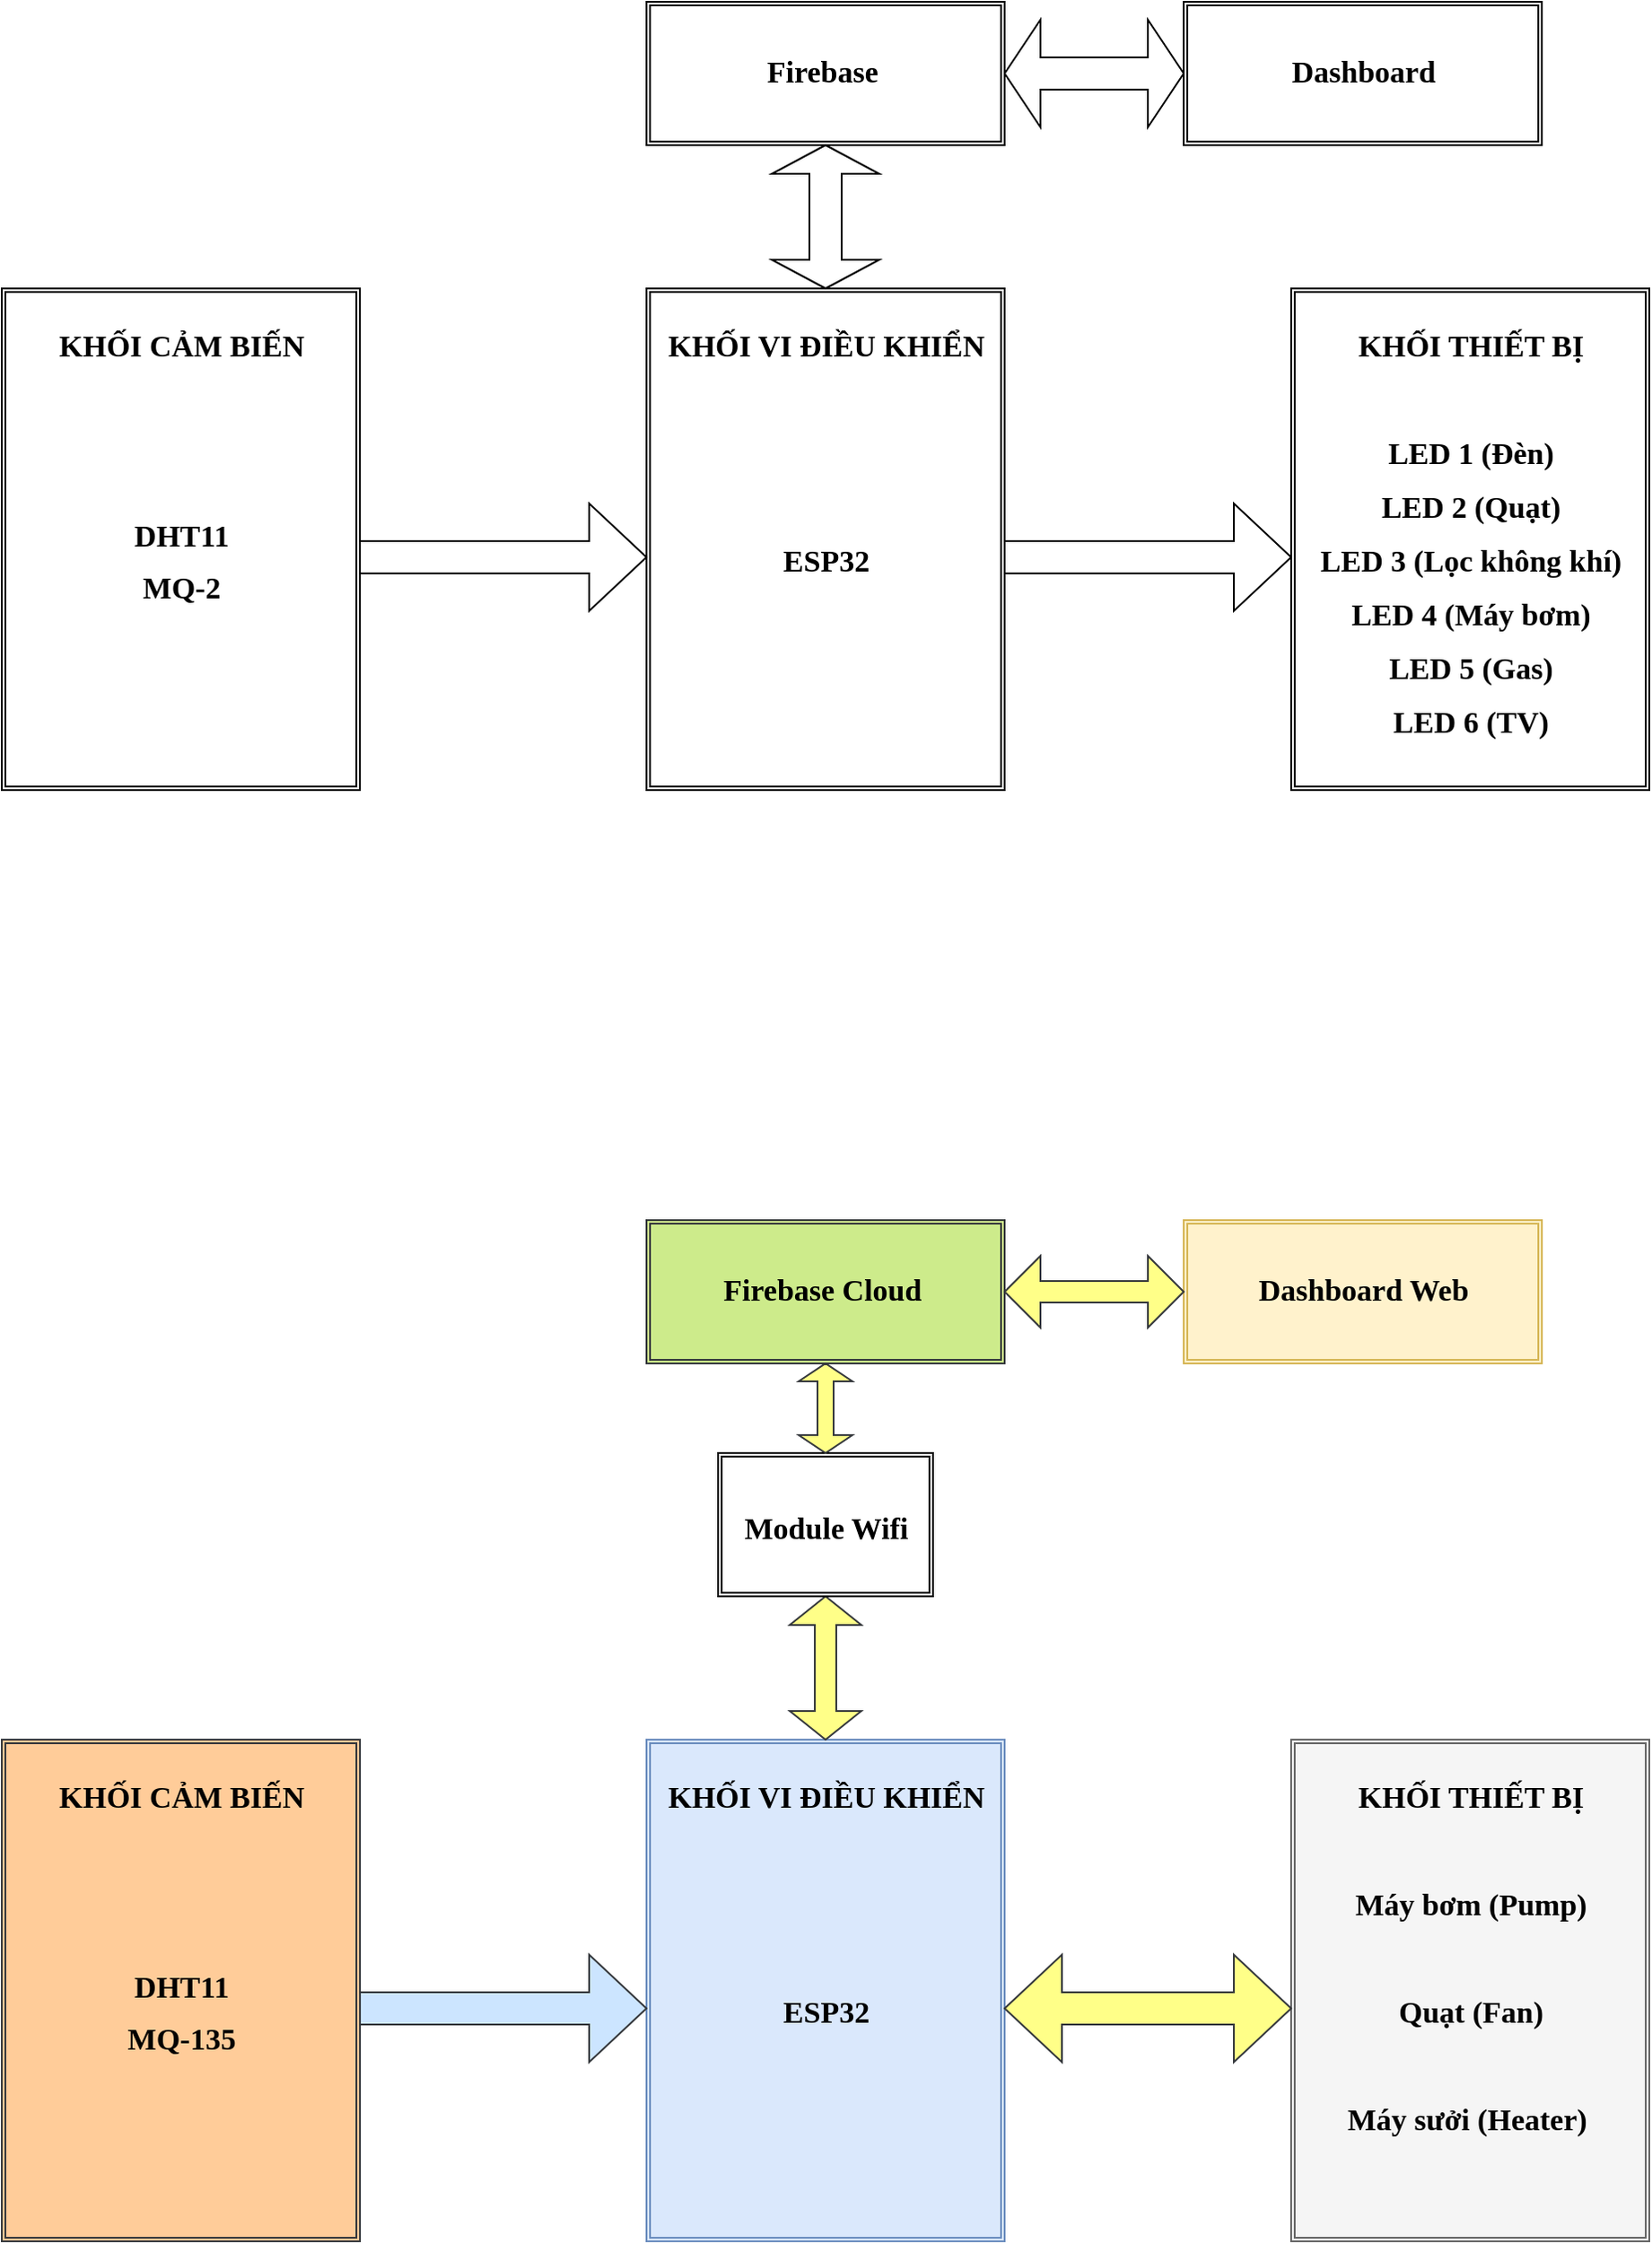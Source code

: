 <mxfile version="24.1.0" type="device">
  <diagram name="Trang-1" id="Dtj0XGkErO1E7HZldPVw">
    <mxGraphModel dx="1105" dy="654" grid="1" gridSize="10" guides="1" tooltips="1" connect="1" arrows="1" fold="1" page="1" pageScale="1" pageWidth="1600" pageHeight="900" math="0" shadow="0">
      <root>
        <mxCell id="0" />
        <mxCell id="1" parent="0" />
        <mxCell id="pHAm6_JXvGiYdU6Yx38u-1" value="&lt;div style=&quot;font-size: 16px;&quot;&gt;&lt;br&gt;&lt;/div&gt;" style="shape=ext;double=1;rounded=0;whiteSpace=wrap;html=1;" parent="1" vertex="1">
          <mxGeometry x="560" y="400" width="200" height="280" as="geometry" />
        </mxCell>
        <mxCell id="pHAm6_JXvGiYdU6Yx38u-3" value="" style="shape=ext;double=1;rounded=0;whiteSpace=wrap;html=1;" parent="1" vertex="1">
          <mxGeometry x="200" y="400" width="200" height="280" as="geometry" />
        </mxCell>
        <mxCell id="pHAm6_JXvGiYdU6Yx38u-4" value="&lt;font style=&quot;font-size: 17px;&quot; face=&quot;Times New Roman&quot;&gt;KHỐI CẢM BIẾN&lt;/font&gt;" style="text;strokeColor=none;fillColor=none;html=1;fontSize=24;fontStyle=1;verticalAlign=middle;align=center;" parent="1" vertex="1">
          <mxGeometry x="225" y="410" width="150" height="40" as="geometry" />
        </mxCell>
        <mxCell id="pHAm6_JXvGiYdU6Yx38u-5" value="&lt;font style=&quot;font-size: 17px;&quot; face=&quot;Times New Roman&quot;&gt;KHỐI VI ĐIỀU KHIỂN&lt;/font&gt;" style="text;strokeColor=none;fillColor=none;html=1;fontSize=24;fontStyle=1;verticalAlign=middle;align=center;" parent="1" vertex="1">
          <mxGeometry x="572.5" y="410" width="175" height="40" as="geometry" />
        </mxCell>
        <mxCell id="pHAm6_JXvGiYdU6Yx38u-6" value="&lt;font style=&quot;font-size: 17px;&quot; face=&quot;Times New Roman&quot;&gt;DHT11&lt;/font&gt;&lt;div&gt;&lt;font style=&quot;font-size: 17px;&quot; face=&quot;Times New Roman&quot;&gt;MQ-2&lt;/font&gt;&lt;/div&gt;" style="text;strokeColor=none;fillColor=none;html=1;fontSize=24;fontStyle=1;verticalAlign=middle;align=center;" parent="1" vertex="1">
          <mxGeometry x="225" y="520" width="150" height="60" as="geometry" />
        </mxCell>
        <mxCell id="pHAm6_JXvGiYdU6Yx38u-7" value="&lt;font face=&quot;Times New Roman&quot;&gt;&lt;span style=&quot;font-size: 17px;&quot;&gt;ESP32&lt;/span&gt;&lt;/font&gt;" style="text;strokeColor=none;fillColor=none;html=1;fontSize=24;fontStyle=1;verticalAlign=middle;align=center;" parent="1" vertex="1">
          <mxGeometry x="585" y="520" width="150" height="60" as="geometry" />
        </mxCell>
        <mxCell id="pHAm6_JXvGiYdU6Yx38u-8" value="" style="shape=singleArrow;whiteSpace=wrap;html=1;" parent="1" vertex="1">
          <mxGeometry x="400" y="520" width="160" height="60" as="geometry" />
        </mxCell>
        <mxCell id="g_E2S4J-VVxHQSNIvMPv-1" value="" style="shape=ext;double=1;rounded=0;whiteSpace=wrap;html=1;" parent="1" vertex="1">
          <mxGeometry x="560" y="240" width="200" height="80" as="geometry" />
        </mxCell>
        <mxCell id="g_E2S4J-VVxHQSNIvMPv-2" value="&lt;div style=&quot;font-size: 17px;&quot;&gt;&lt;font face=&quot;Times New Roman&quot;&gt;Firebase&amp;nbsp;&lt;/font&gt;&lt;/div&gt;" style="text;strokeColor=none;fillColor=none;html=1;fontSize=24;fontStyle=1;verticalAlign=middle;align=center;" parent="1" vertex="1">
          <mxGeometry x="590" y="260" width="140" height="40" as="geometry" />
        </mxCell>
        <mxCell id="g_E2S4J-VVxHQSNIvMPv-3" value="" style="shape=doubleArrow;whiteSpace=wrap;html=1;direction=south;" parent="1" vertex="1">
          <mxGeometry x="630" y="320" width="60" height="80" as="geometry" />
        </mxCell>
        <mxCell id="g_E2S4J-VVxHQSNIvMPv-4" value="" style="shape=ext;double=1;rounded=0;whiteSpace=wrap;html=1;" parent="1" vertex="1">
          <mxGeometry x="860" y="240" width="200" height="80" as="geometry" />
        </mxCell>
        <mxCell id="g_E2S4J-VVxHQSNIvMPv-5" value="&lt;div style=&quot;font-size: 17px;&quot;&gt;&lt;font face=&quot;Times New Roman&quot;&gt;Dashboard&lt;/font&gt;&lt;/div&gt;" style="text;strokeColor=none;fillColor=none;html=1;fontSize=24;fontStyle=1;verticalAlign=middle;align=center;" parent="1" vertex="1">
          <mxGeometry x="890" y="260" width="140" height="40" as="geometry" />
        </mxCell>
        <mxCell id="g_E2S4J-VVxHQSNIvMPv-6" value="&lt;div style=&quot;font-size: 16px;&quot;&gt;&lt;br&gt;&lt;/div&gt;" style="shape=ext;double=1;rounded=0;whiteSpace=wrap;html=1;" parent="1" vertex="1">
          <mxGeometry x="920" y="400" width="200" height="280" as="geometry" />
        </mxCell>
        <mxCell id="g_E2S4J-VVxHQSNIvMPv-7" value="&lt;font style=&quot;font-size: 17px;&quot; face=&quot;Times New Roman&quot;&gt;KHỐI THIẾT BỊ&lt;/font&gt;" style="text;strokeColor=none;fillColor=none;html=1;fontSize=24;fontStyle=1;verticalAlign=middle;align=center;" parent="1" vertex="1">
          <mxGeometry x="932.5" y="410" width="175" height="40" as="geometry" />
        </mxCell>
        <mxCell id="g_E2S4J-VVxHQSNIvMPv-8" value="&lt;div&gt;&lt;font style=&quot;font-size: 17px;&quot; face=&quot;Times New Roman&quot;&gt;LED 1 (Đèn)&lt;/font&gt;&lt;/div&gt;" style="text;strokeColor=none;fillColor=none;html=1;fontSize=24;fontStyle=1;verticalAlign=middle;align=center;" parent="1" vertex="1">
          <mxGeometry x="945" y="460" width="150" height="60" as="geometry" />
        </mxCell>
        <mxCell id="g_E2S4J-VVxHQSNIvMPv-9" value="" style="shape=singleArrow;whiteSpace=wrap;html=1;" parent="1" vertex="1">
          <mxGeometry x="760" y="520" width="160" height="60" as="geometry" />
        </mxCell>
        <mxCell id="g_E2S4J-VVxHQSNIvMPv-10" value="" style="shape=doubleArrow;whiteSpace=wrap;html=1;" parent="1" vertex="1">
          <mxGeometry x="760" y="250" width="100" height="60" as="geometry" />
        </mxCell>
        <mxCell id="g_E2S4J-VVxHQSNIvMPv-11" value="&lt;div&gt;&lt;font style=&quot;font-size: 17px;&quot; face=&quot;Times New Roman&quot;&gt;LED 2 (Quạt)&lt;/font&gt;&lt;/div&gt;" style="text;strokeColor=none;fillColor=none;html=1;fontSize=24;fontStyle=1;verticalAlign=middle;align=center;" parent="1" vertex="1">
          <mxGeometry x="945" y="490" width="150" height="60" as="geometry" />
        </mxCell>
        <mxCell id="g_E2S4J-VVxHQSNIvMPv-12" value="&lt;div&gt;&lt;font style=&quot;font-size: 17px;&quot; face=&quot;Times New Roman&quot;&gt;LED 3 (Lọc không khí)&lt;/font&gt;&lt;/div&gt;" style="text;strokeColor=none;fillColor=none;html=1;fontSize=24;fontStyle=1;verticalAlign=middle;align=center;" parent="1" vertex="1">
          <mxGeometry x="945" y="520" width="150" height="60" as="geometry" />
        </mxCell>
        <mxCell id="g_E2S4J-VVxHQSNIvMPv-13" value="&lt;div&gt;&lt;font style=&quot;font-size: 17px;&quot; face=&quot;Times New Roman&quot;&gt;LED 5 (Gas)&lt;/font&gt;&lt;/div&gt;" style="text;strokeColor=none;fillColor=none;html=1;fontSize=24;fontStyle=1;verticalAlign=middle;align=center;" parent="1" vertex="1">
          <mxGeometry x="945" y="580" width="150" height="60" as="geometry" />
        </mxCell>
        <mxCell id="g_E2S4J-VVxHQSNIvMPv-14" value="&lt;div&gt;&lt;font style=&quot;font-size: 17px;&quot; face=&quot;Times New Roman&quot;&gt;LED 4 (Máy bơm)&lt;/font&gt;&lt;/div&gt;" style="text;strokeColor=none;fillColor=none;html=1;fontSize=24;fontStyle=1;verticalAlign=middle;align=center;" parent="1" vertex="1">
          <mxGeometry x="945" y="550" width="150" height="60" as="geometry" />
        </mxCell>
        <mxCell id="g_E2S4J-VVxHQSNIvMPv-15" value="&lt;div&gt;&lt;font style=&quot;font-size: 17px;&quot; face=&quot;Times New Roman&quot;&gt;LED 6 (TV)&lt;/font&gt;&lt;/div&gt;" style="text;strokeColor=none;fillColor=none;html=1;fontSize=24;fontStyle=1;verticalAlign=middle;align=center;" parent="1" vertex="1">
          <mxGeometry x="945" y="610" width="150" height="60" as="geometry" />
        </mxCell>
        <mxCell id="g_E2S4J-VVxHQSNIvMPv-16" value="&lt;div style=&quot;font-size: 16px;&quot;&gt;&lt;br&gt;&lt;/div&gt;" style="shape=ext;double=1;rounded=0;whiteSpace=wrap;html=1;fillColor=#dae8fc;strokeColor=#6c8ebf;" parent="1" vertex="1">
          <mxGeometry x="560" y="1210" width="200" height="280" as="geometry" />
        </mxCell>
        <mxCell id="g_E2S4J-VVxHQSNIvMPv-17" value="" style="shape=ext;double=1;rounded=0;whiteSpace=wrap;html=1;fillColor=#ffcc99;strokeColor=#36393d;" parent="1" vertex="1">
          <mxGeometry x="200" y="1210" width="200" height="280" as="geometry" />
        </mxCell>
        <mxCell id="g_E2S4J-VVxHQSNIvMPv-18" value="&lt;font style=&quot;font-size: 17px;&quot; face=&quot;Times New Roman&quot;&gt;KHỐI CẢM BIẾN&lt;/font&gt;" style="text;strokeColor=none;fillColor=none;html=1;fontSize=24;fontStyle=1;verticalAlign=middle;align=center;" parent="1" vertex="1">
          <mxGeometry x="225" y="1220" width="150" height="40" as="geometry" />
        </mxCell>
        <mxCell id="g_E2S4J-VVxHQSNIvMPv-19" value="&lt;font style=&quot;font-size: 17px;&quot; face=&quot;Times New Roman&quot;&gt;KHỐI VI ĐIỀU KHIỂN&lt;/font&gt;" style="text;strokeColor=none;fillColor=none;html=1;fontSize=24;fontStyle=1;verticalAlign=middle;align=center;" parent="1" vertex="1">
          <mxGeometry x="572.5" y="1220" width="175" height="40" as="geometry" />
        </mxCell>
        <mxCell id="g_E2S4J-VVxHQSNIvMPv-20" value="&lt;font style=&quot;font-size: 17px;&quot; face=&quot;Times New Roman&quot;&gt;DHT11&lt;/font&gt;&lt;div&gt;&lt;font style=&quot;font-size: 17px;&quot; face=&quot;Times New Roman&quot;&gt;MQ-135&lt;/font&gt;&lt;/div&gt;" style="text;strokeColor=none;fillColor=none;html=1;fontSize=24;fontStyle=1;verticalAlign=middle;align=center;" parent="1" vertex="1">
          <mxGeometry x="225" y="1330" width="150" height="60" as="geometry" />
        </mxCell>
        <mxCell id="g_E2S4J-VVxHQSNIvMPv-21" value="&lt;font face=&quot;Times New Roman&quot;&gt;&lt;span style=&quot;font-size: 17px;&quot;&gt;ESP32&lt;/span&gt;&lt;/font&gt;" style="text;strokeColor=none;fillColor=none;html=1;fontSize=24;fontStyle=1;verticalAlign=middle;align=center;" parent="1" vertex="1">
          <mxGeometry x="585" y="1330" width="150" height="60" as="geometry" />
        </mxCell>
        <mxCell id="g_E2S4J-VVxHQSNIvMPv-22" value="" style="shape=singleArrow;whiteSpace=wrap;html=1;fillColor=#cce5ff;strokeColor=#36393d;" parent="1" vertex="1">
          <mxGeometry x="400" y="1330" width="160" height="60" as="geometry" />
        </mxCell>
        <mxCell id="g_E2S4J-VVxHQSNIvMPv-23" value="" style="shape=ext;double=1;rounded=0;whiteSpace=wrap;html=1;fillColor=#cdeb8b;strokeColor=#36393d;" parent="1" vertex="1">
          <mxGeometry x="560" y="920" width="200" height="80" as="geometry" />
        </mxCell>
        <mxCell id="g_E2S4J-VVxHQSNIvMPv-24" value="&lt;div style=&quot;font-size: 17px;&quot;&gt;&lt;font face=&quot;Times New Roman&quot;&gt;Firebase Cloud&amp;nbsp;&lt;/font&gt;&lt;/div&gt;" style="text;strokeColor=none;fillColor=none;html=1;fontSize=24;fontStyle=1;verticalAlign=middle;align=center;" parent="1" vertex="1">
          <mxGeometry x="590" y="940" width="140" height="40" as="geometry" />
        </mxCell>
        <mxCell id="g_E2S4J-VVxHQSNIvMPv-25" value="" style="shape=doubleArrow;whiteSpace=wrap;html=1;direction=south;fillColor=#ffff88;strokeColor=#36393d;" parent="1" vertex="1">
          <mxGeometry x="640" y="1130" width="40" height="80" as="geometry" />
        </mxCell>
        <mxCell id="g_E2S4J-VVxHQSNIvMPv-26" value="" style="shape=ext;double=1;rounded=0;whiteSpace=wrap;html=1;fillColor=#fff2cc;strokeColor=#d6b656;" parent="1" vertex="1">
          <mxGeometry x="860" y="920" width="200" height="80" as="geometry" />
        </mxCell>
        <mxCell id="g_E2S4J-VVxHQSNIvMPv-27" value="&lt;div style=&quot;font-size: 17px;&quot;&gt;&lt;font face=&quot;Times New Roman&quot;&gt;Dashboard Web&lt;/font&gt;&lt;/div&gt;" style="text;strokeColor=none;fillColor=none;html=1;fontSize=24;fontStyle=1;verticalAlign=middle;align=center;" parent="1" vertex="1">
          <mxGeometry x="890" y="940" width="140" height="40" as="geometry" />
        </mxCell>
        <mxCell id="g_E2S4J-VVxHQSNIvMPv-28" value="&lt;div style=&quot;font-size: 16px;&quot;&gt;&lt;br&gt;&lt;/div&gt;" style="shape=ext;double=1;rounded=0;whiteSpace=wrap;html=1;fillColor=#f5f5f5;fontColor=#333333;strokeColor=#666666;" parent="1" vertex="1">
          <mxGeometry x="920" y="1210" width="200" height="280" as="geometry" />
        </mxCell>
        <mxCell id="g_E2S4J-VVxHQSNIvMPv-29" value="&lt;font style=&quot;font-size: 17px;&quot; face=&quot;Times New Roman&quot;&gt;KHỐI THIẾT BỊ&lt;/font&gt;" style="text;strokeColor=none;fillColor=none;html=1;fontSize=24;fontStyle=1;verticalAlign=middle;align=center;" parent="1" vertex="1">
          <mxGeometry x="932.5" y="1220" width="175" height="40" as="geometry" />
        </mxCell>
        <mxCell id="g_E2S4J-VVxHQSNIvMPv-30" value="&lt;div&gt;&lt;font style=&quot;font-size: 17px;&quot; face=&quot;Times New Roman&quot;&gt;Máy bơm (Pump)&lt;/font&gt;&lt;/div&gt;" style="text;strokeColor=none;fillColor=none;html=1;fontSize=24;fontStyle=1;verticalAlign=middle;align=center;" parent="1" vertex="1">
          <mxGeometry x="945" y="1270" width="150" height="60" as="geometry" />
        </mxCell>
        <mxCell id="g_E2S4J-VVxHQSNIvMPv-32" value="" style="shape=doubleArrow;whiteSpace=wrap;html=1;fillColor=#ffff88;strokeColor=#36393d;" parent="1" vertex="1">
          <mxGeometry x="760" y="940" width="100" height="40" as="geometry" />
        </mxCell>
        <mxCell id="g_E2S4J-VVxHQSNIvMPv-33" value="&lt;div&gt;&lt;font style=&quot;font-size: 17px;&quot; face=&quot;Times New Roman&quot;&gt;Quạt (Fan)&lt;/font&gt;&lt;/div&gt;" style="text;strokeColor=none;fillColor=none;html=1;fontSize=24;fontStyle=1;verticalAlign=middle;align=center;" parent="1" vertex="1">
          <mxGeometry x="945" y="1330" width="150" height="60" as="geometry" />
        </mxCell>
        <mxCell id="g_E2S4J-VVxHQSNIvMPv-34" value="&lt;div&gt;&lt;font style=&quot;font-size: 17px;&quot; face=&quot;Times New Roman&quot;&gt;Máy sưởi (Heater)&amp;nbsp;&lt;/font&gt;&lt;/div&gt;" style="text;strokeColor=none;fillColor=none;html=1;fontSize=24;fontStyle=1;verticalAlign=middle;align=center;" parent="1" vertex="1">
          <mxGeometry x="945" y="1390" width="150" height="60" as="geometry" />
        </mxCell>
        <mxCell id="uwlBzXQwoX3kB4sgmh-r-1" value="" style="shape=doubleArrow;whiteSpace=wrap;html=1;fillColor=#ffff88;strokeColor=#36393d;" parent="1" vertex="1">
          <mxGeometry x="760" y="1330" width="160" height="60" as="geometry" />
        </mxCell>
        <mxCell id="uwlBzXQwoX3kB4sgmh-r-2" value="" style="shape=ext;double=1;rounded=0;whiteSpace=wrap;html=1;" parent="1" vertex="1">
          <mxGeometry x="600" y="1050" width="120" height="80" as="geometry" />
        </mxCell>
        <mxCell id="uwlBzXQwoX3kB4sgmh-r-3" value="&lt;font style=&quot;font-size: 17px;&quot; face=&quot;Times New Roman&quot;&gt;Module Wifi&lt;/font&gt;" style="text;strokeColor=none;fillColor=none;html=1;fontSize=24;fontStyle=1;verticalAlign=middle;align=center;" parent="1" vertex="1">
          <mxGeometry x="610" y="1070" width="100" height="40" as="geometry" />
        </mxCell>
        <mxCell id="uwlBzXQwoX3kB4sgmh-r-4" value="" style="shape=doubleArrow;whiteSpace=wrap;html=1;direction=south;fillColor=#ffff88;strokeColor=#36393d;" parent="1" vertex="1">
          <mxGeometry x="645" y="1000" width="30" height="50" as="geometry" />
        </mxCell>
      </root>
    </mxGraphModel>
  </diagram>
</mxfile>
